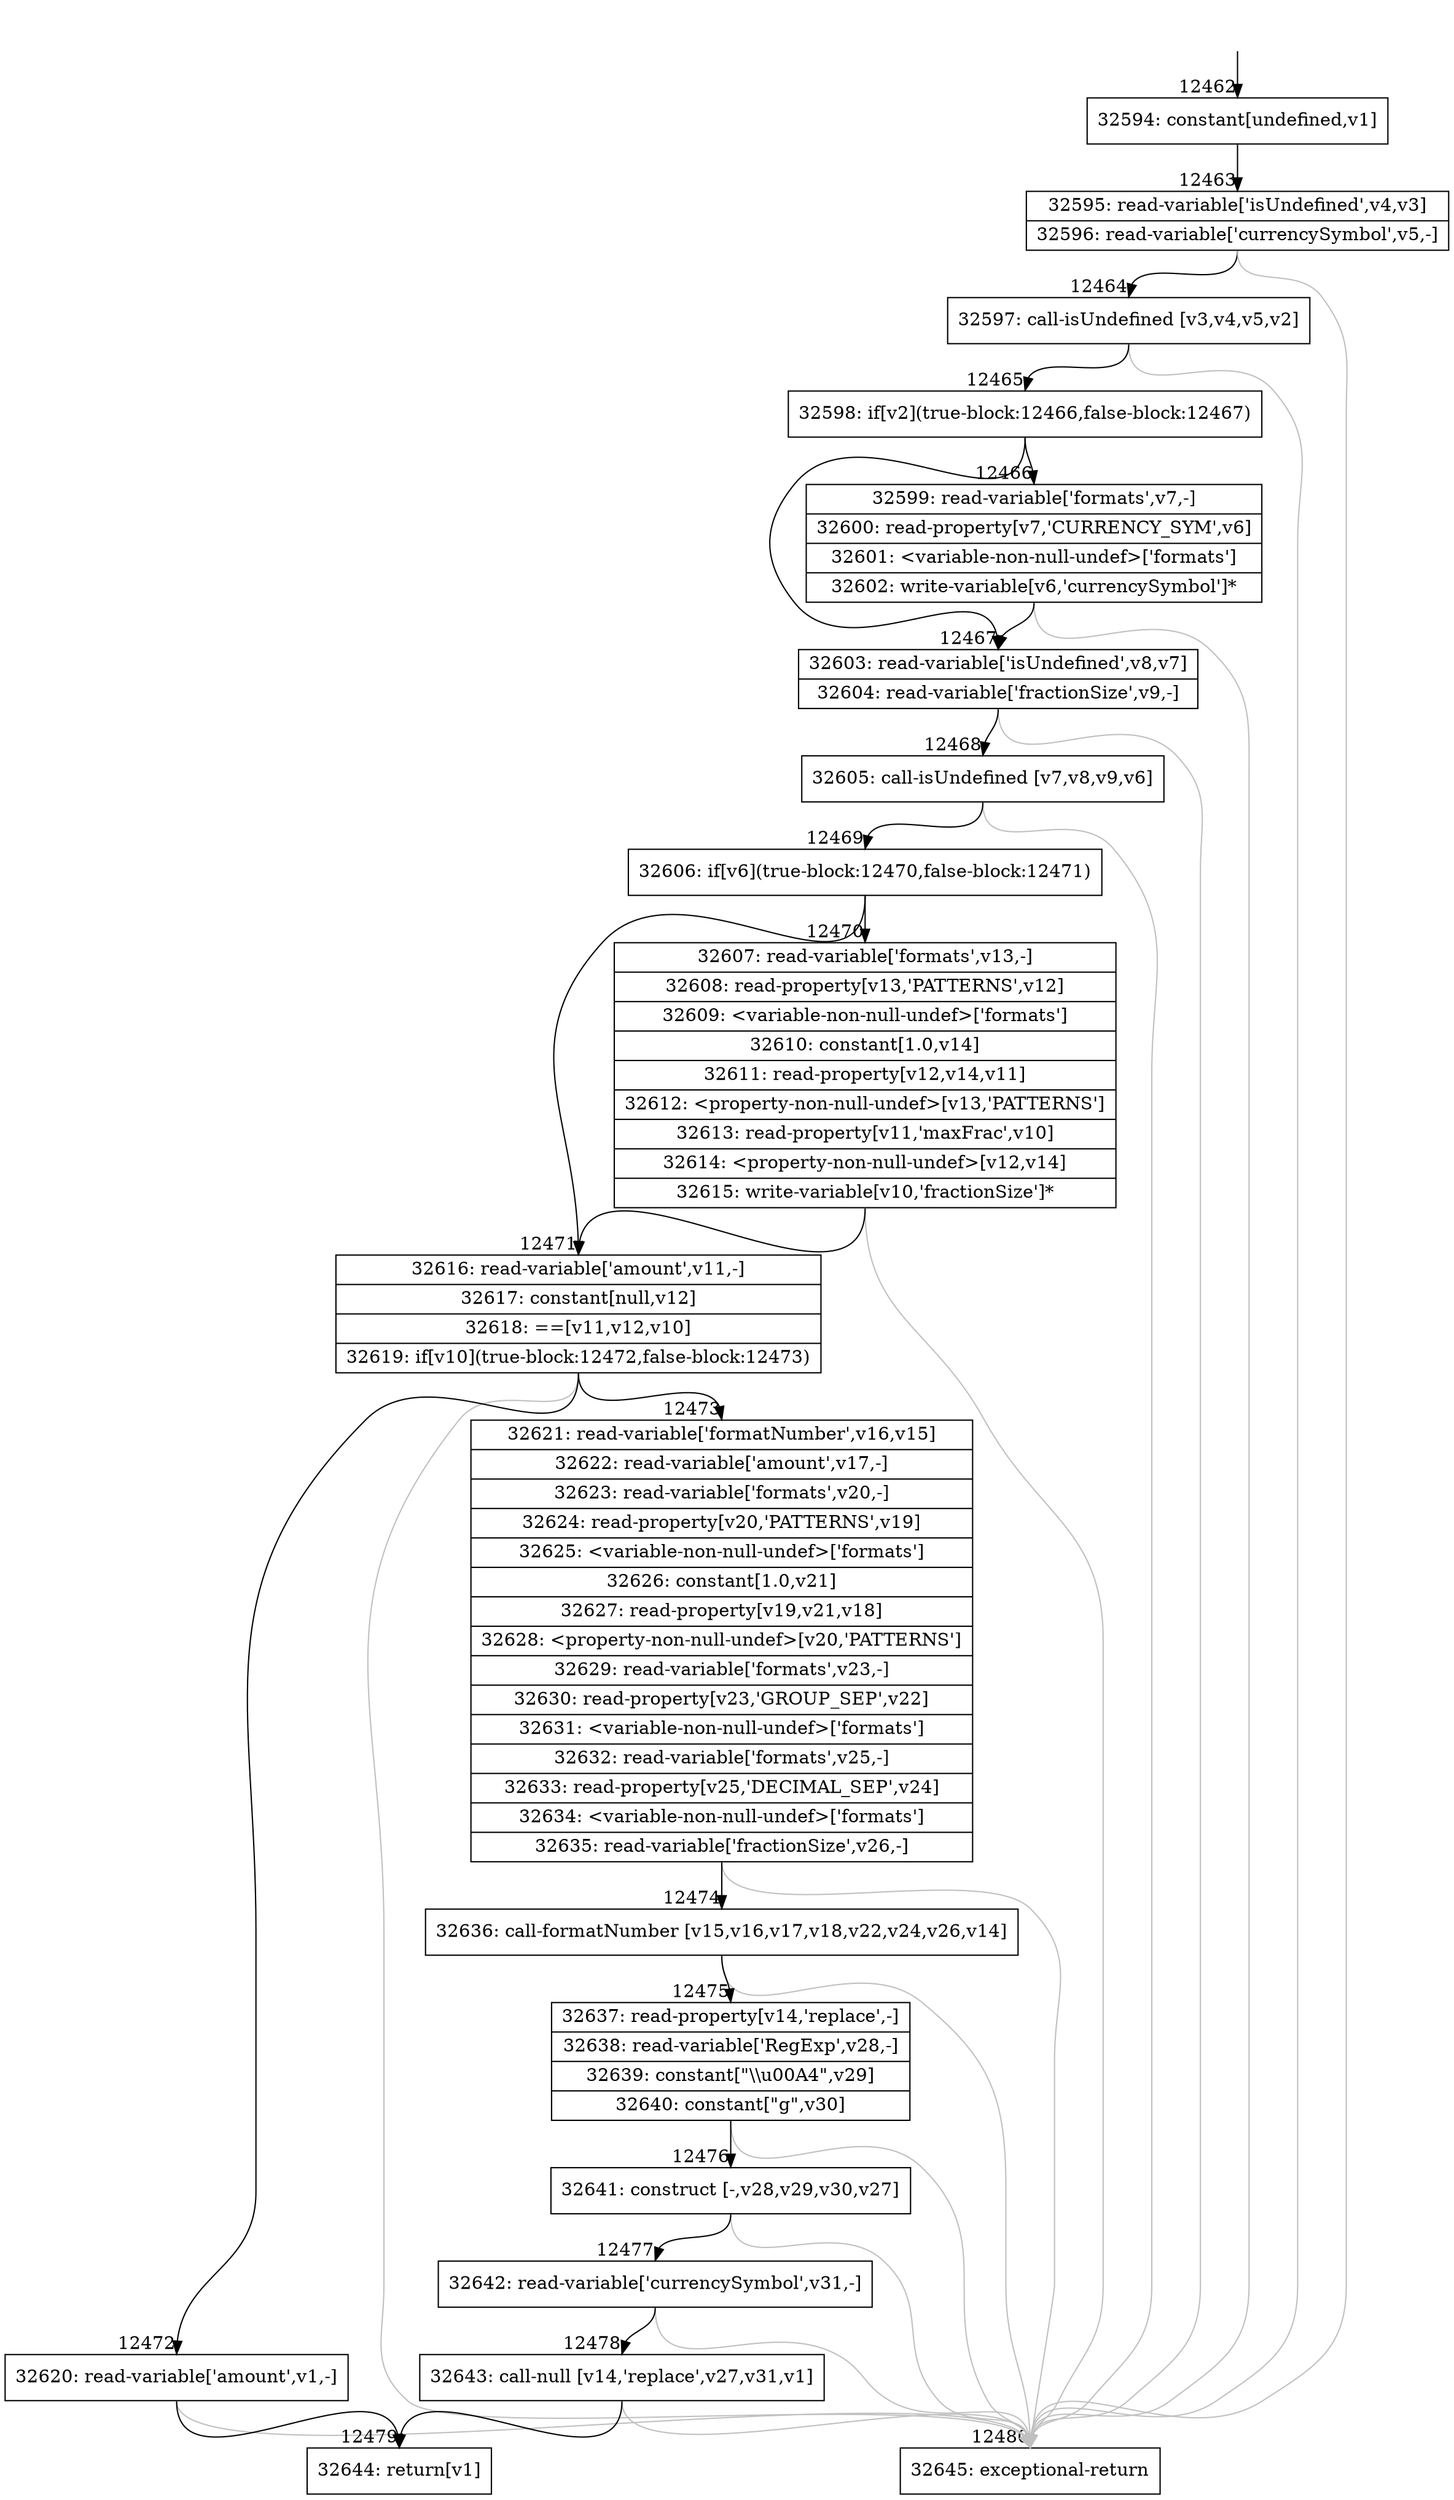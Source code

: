 digraph {
rankdir="TD"
BB_entry967[shape=none,label=""];
BB_entry967 -> BB12462 [tailport=s, headport=n, headlabel="    12462"]
BB12462 [shape=record label="{32594: constant[undefined,v1]}" ] 
BB12462 -> BB12463 [tailport=s, headport=n, headlabel="      12463"]
BB12463 [shape=record label="{32595: read-variable['isUndefined',v4,v3]|32596: read-variable['currencySymbol',v5,-]}" ] 
BB12463 -> BB12464 [tailport=s, headport=n, headlabel="      12464"]
BB12463 -> BB12480 [tailport=s, headport=n, color=gray, headlabel="      12480"]
BB12464 [shape=record label="{32597: call-isUndefined [v3,v4,v5,v2]}" ] 
BB12464 -> BB12465 [tailport=s, headport=n, headlabel="      12465"]
BB12464 -> BB12480 [tailport=s, headport=n, color=gray]
BB12465 [shape=record label="{32598: if[v2](true-block:12466,false-block:12467)}" ] 
BB12465 -> BB12466 [tailport=s, headport=n, headlabel="      12466"]
BB12465 -> BB12467 [tailport=s, headport=n, headlabel="      12467"]
BB12466 [shape=record label="{32599: read-variable['formats',v7,-]|32600: read-property[v7,'CURRENCY_SYM',v6]|32601: \<variable-non-null-undef\>['formats']|32602: write-variable[v6,'currencySymbol']*}" ] 
BB12466 -> BB12467 [tailport=s, headport=n]
BB12466 -> BB12480 [tailport=s, headport=n, color=gray]
BB12467 [shape=record label="{32603: read-variable['isUndefined',v8,v7]|32604: read-variable['fractionSize',v9,-]}" ] 
BB12467 -> BB12468 [tailport=s, headport=n, headlabel="      12468"]
BB12467 -> BB12480 [tailport=s, headport=n, color=gray]
BB12468 [shape=record label="{32605: call-isUndefined [v7,v8,v9,v6]}" ] 
BB12468 -> BB12469 [tailport=s, headport=n, headlabel="      12469"]
BB12468 -> BB12480 [tailport=s, headport=n, color=gray]
BB12469 [shape=record label="{32606: if[v6](true-block:12470,false-block:12471)}" ] 
BB12469 -> BB12470 [tailport=s, headport=n, headlabel="      12470"]
BB12469 -> BB12471 [tailport=s, headport=n, headlabel="      12471"]
BB12470 [shape=record label="{32607: read-variable['formats',v13,-]|32608: read-property[v13,'PATTERNS',v12]|32609: \<variable-non-null-undef\>['formats']|32610: constant[1.0,v14]|32611: read-property[v12,v14,v11]|32612: \<property-non-null-undef\>[v13,'PATTERNS']|32613: read-property[v11,'maxFrac',v10]|32614: \<property-non-null-undef\>[v12,v14]|32615: write-variable[v10,'fractionSize']*}" ] 
BB12470 -> BB12471 [tailport=s, headport=n]
BB12470 -> BB12480 [tailport=s, headport=n, color=gray]
BB12471 [shape=record label="{32616: read-variable['amount',v11,-]|32617: constant[null,v12]|32618: ==[v11,v12,v10]|32619: if[v10](true-block:12472,false-block:12473)}" ] 
BB12471 -> BB12472 [tailport=s, headport=n, headlabel="      12472"]
BB12471 -> BB12473 [tailport=s, headport=n, headlabel="      12473"]
BB12471 -> BB12480 [tailport=s, headport=n, color=gray]
BB12472 [shape=record label="{32620: read-variable['amount',v1,-]}" ] 
BB12472 -> BB12479 [tailport=s, headport=n, headlabel="      12479"]
BB12472 -> BB12480 [tailport=s, headport=n, color=gray]
BB12473 [shape=record label="{32621: read-variable['formatNumber',v16,v15]|32622: read-variable['amount',v17,-]|32623: read-variable['formats',v20,-]|32624: read-property[v20,'PATTERNS',v19]|32625: \<variable-non-null-undef\>['formats']|32626: constant[1.0,v21]|32627: read-property[v19,v21,v18]|32628: \<property-non-null-undef\>[v20,'PATTERNS']|32629: read-variable['formats',v23,-]|32630: read-property[v23,'GROUP_SEP',v22]|32631: \<variable-non-null-undef\>['formats']|32632: read-variable['formats',v25,-]|32633: read-property[v25,'DECIMAL_SEP',v24]|32634: \<variable-non-null-undef\>['formats']|32635: read-variable['fractionSize',v26,-]}" ] 
BB12473 -> BB12474 [tailport=s, headport=n, headlabel="      12474"]
BB12473 -> BB12480 [tailport=s, headport=n, color=gray]
BB12474 [shape=record label="{32636: call-formatNumber [v15,v16,v17,v18,v22,v24,v26,v14]}" ] 
BB12474 -> BB12475 [tailport=s, headport=n, headlabel="      12475"]
BB12474 -> BB12480 [tailport=s, headport=n, color=gray]
BB12475 [shape=record label="{32637: read-property[v14,'replace',-]|32638: read-variable['RegExp',v28,-]|32639: constant[\"\\\\u00A4\",v29]|32640: constant[\"g\",v30]}" ] 
BB12475 -> BB12476 [tailport=s, headport=n, headlabel="      12476"]
BB12475 -> BB12480 [tailport=s, headport=n, color=gray]
BB12476 [shape=record label="{32641: construct [-,v28,v29,v30,v27]}" ] 
BB12476 -> BB12477 [tailport=s, headport=n, headlabel="      12477"]
BB12476 -> BB12480 [tailport=s, headport=n, color=gray]
BB12477 [shape=record label="{32642: read-variable['currencySymbol',v31,-]}" ] 
BB12477 -> BB12478 [tailport=s, headport=n, headlabel="      12478"]
BB12477 -> BB12480 [tailport=s, headport=n, color=gray]
BB12478 [shape=record label="{32643: call-null [v14,'replace',v27,v31,v1]}" ] 
BB12478 -> BB12479 [tailport=s, headport=n]
BB12478 -> BB12480 [tailport=s, headport=n, color=gray]
BB12479 [shape=record label="{32644: return[v1]}" ] 
BB12480 [shape=record label="{32645: exceptional-return}" ] 
//#$~ 18443
}
